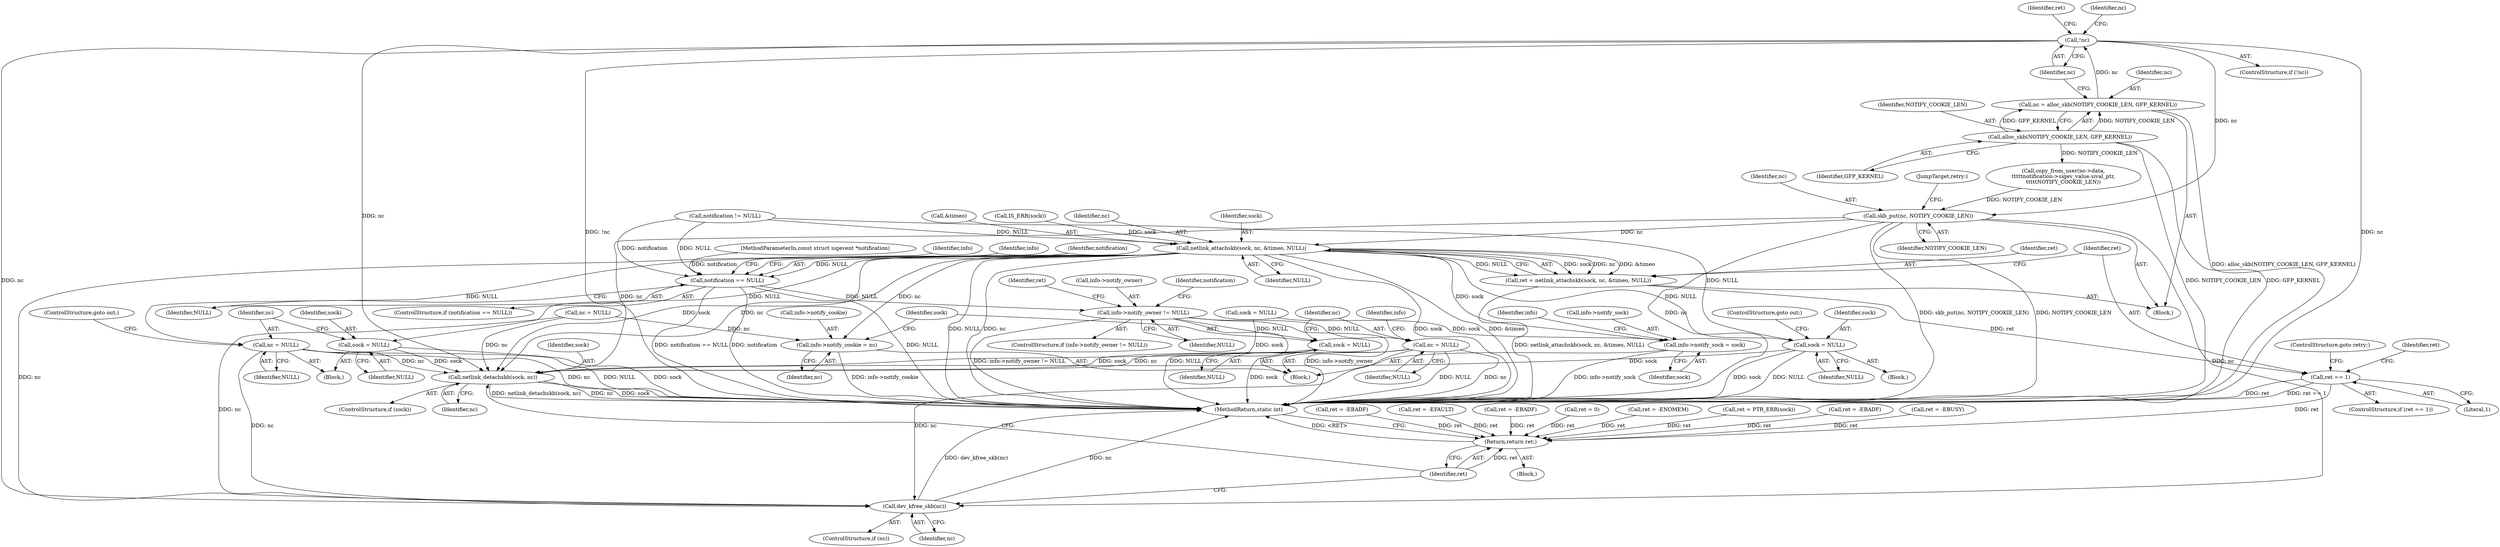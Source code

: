 digraph "0_linux_f991af3daabaecff34684fd51fac80319d1baad1@pointer" {
"1000179" [label="(Call,!nc)"];
"1000173" [label="(Call,nc = alloc_skb(NOTIFY_COOKIE_LEN, GFP_KERNEL))"];
"1000175" [label="(Call,alloc_skb(NOTIFY_COOKIE_LEN, GFP_KERNEL))"];
"1000204" [label="(Call,skb_put(nc, NOTIFY_COOKIE_LEN))"];
"1000250" [label="(Call,netlink_attachskb(sock, nc, &timeo, NULL))"];
"1000241" [label="(Call,sock = NULL)"];
"1000459" [label="(Call,netlink_detachskb(sock, nc))"];
"1000248" [label="(Call,ret = netlink_attachskb(sock, nc, &timeo, NULL))"];
"1000257" [label="(Call,ret == 1)"];
"1000467" [label="(Return,return ret;)"];
"1000264" [label="(Call,sock = NULL)"];
"1000267" [label="(Call,nc = NULL)"];
"1000465" [label="(Call,dev_kfree_skb(nc))"];
"1000321" [label="(Call,notification == NULL)"];
"1000347" [label="(Call,info->notify_owner != NULL)"];
"1000384" [label="(Call,sock = NULL)"];
"1000387" [label="(Call,nc = NULL)"];
"1000374" [label="(Call,info->notify_sock = sock)"];
"1000379" [label="(Call,info->notify_cookie = nc)"];
"1000263" [label="(Block,)"];
"1000249" [label="(Identifier,ret)"];
"1000461" [label="(Identifier,nc)"];
"1000116" [label="(Call,nc = NULL)"];
"1000393" [label="(Identifier,info)"];
"1000384" [label="(Call,sock = NULL)"];
"1000378" [label="(Identifier,sock)"];
"1000257" [label="(Call,ret == 1)"];
"1000250" [label="(Call,netlink_attachskb(sock, nc, &timeo, NULL))"];
"1000320" [label="(ControlStructure,if (notification == NULL))"];
"1000303" [label="(Call,ret = -EBADF)"];
"1000176" [label="(Identifier,NOTIFY_COOKIE_LEN)"];
"1000199" [label="(Call,ret = -EFAULT)"];
"1000266" [label="(Identifier,NULL)"];
"1000179" [label="(Call,!nc)"];
"1000281" [label="(Call,ret = -EBADF)"];
"1000312" [label="(Call,ret = 0)"];
"1000270" [label="(ControlStructure,goto out;)"];
"1000469" [label="(MethodReturn,static int)"];
"1000349" [label="(Identifier,info)"];
"1000463" [label="(ControlStructure,if (nc))"];
"1000183" [label="(Identifier,ret)"];
"1000380" [label="(Call,info->notify_cookie)"];
"1000361" [label="(Identifier,notification)"];
"1000123" [label="(Call,notification != NULL)"];
"1000374" [label="(Call,info->notify_sock = sock)"];
"1000243" [label="(Identifier,NULL)"];
"1000177" [label="(Identifier,GFP_KERNEL)"];
"1000328" [label="(Identifier,info)"];
"1000236" [label="(Block,)"];
"1000205" [label="(Identifier,nc)"];
"1000468" [label="(Identifier,ret)"];
"1000174" [label="(Identifier,nc)"];
"1000363" [label="(Block,)"];
"1000323" [label="(Identifier,NULL)"];
"1000260" [label="(ControlStructure,goto retry;)"];
"1000385" [label="(Identifier,sock)"];
"1000190" [label="(Identifier,nc)"];
"1000182" [label="(Call,ret = -ENOMEM)"];
"1000381" [label="(Identifier,info)"];
"1000346" [label="(ControlStructure,if (info->notify_owner != NULL))"];
"1000375" [label="(Call,info->notify_sock)"];
"1000259" [label="(Literal,1)"];
"1000207" [label="(JumpTarget,retry:)"];
"1000244" [label="(ControlStructure,goto out;)"];
"1000237" [label="(Call,ret = PTR_ERR(sock))"];
"1000267" [label="(Call,nc = NULL)"];
"1000387" [label="(Call,nc = NULL)"];
"1000251" [label="(Identifier,sock)"];
"1000268" [label="(Identifier,nc)"];
"1000119" [label="(Call,sock = NULL)"];
"1000354" [label="(Identifier,ret)"];
"1000457" [label="(ControlStructure,if (sock))"];
"1000256" [label="(ControlStructure,if (ret == 1))"];
"1000188" [label="(Call,copy_from_user(nc->data,\n\t\t\t\t\tnotification->sigev_value.sival_ptr,\n\t\t\t\t\tNOTIFY_COOKIE_LEN))"];
"1000264" [label="(Call,sock = NULL)"];
"1000348" [label="(Call,info->notify_owner)"];
"1000322" [label="(Identifier,notification)"];
"1000206" [label="(Identifier,NOTIFY_COOKIE_LEN)"];
"1000466" [label="(Identifier,nc)"];
"1000467" [label="(Return,return ret;)"];
"1000220" [label="(Call,ret = -EBADF)"];
"1000180" [label="(Identifier,nc)"];
"1000253" [label="(Call,&timeo)"];
"1000351" [label="(Identifier,NULL)"];
"1000460" [label="(Identifier,sock)"];
"1000234" [label="(Call,IS_ERR(sock))"];
"1000388" [label="(Identifier,nc)"];
"1000248" [label="(Call,ret = netlink_attachskb(sock, nc, &timeo, NULL))"];
"1000459" [label="(Call,netlink_detachskb(sock, nc))"];
"1000269" [label="(Identifier,NULL)"];
"1000386" [label="(Identifier,NULL)"];
"1000265" [label="(Identifier,sock)"];
"1000175" [label="(Call,alloc_skb(NOTIFY_COOKIE_LEN, GFP_KERNEL))"];
"1000465" [label="(Call,dev_kfree_skb(nc))"];
"1000204" [label="(Call,skb_put(nc, NOTIFY_COOKIE_LEN))"];
"1000242" [label="(Identifier,sock)"];
"1000383" [label="(Identifier,nc)"];
"1000262" [label="(Identifier,ret)"];
"1000258" [label="(Identifier,ret)"];
"1000389" [label="(Identifier,NULL)"];
"1000178" [label="(ControlStructure,if (!nc))"];
"1000173" [label="(Call,nc = alloc_skb(NOTIFY_COOKIE_LEN, GFP_KERNEL))"];
"1000241" [label="(Call,sock = NULL)"];
"1000347" [label="(Call,info->notify_owner != NULL)"];
"1000379" [label="(Call,info->notify_cookie = nc)"];
"1000105" [label="(MethodParameterIn,const struct sigevent *notification)"];
"1000321" [label="(Call,notification == NULL)"];
"1000252" [label="(Identifier,nc)"];
"1000353" [label="(Call,ret = -EBUSY)"];
"1000106" [label="(Block,)"];
"1000171" [label="(Block,)"];
"1000255" [label="(Identifier,NULL)"];
"1000179" -> "1000178"  [label="AST: "];
"1000179" -> "1000180"  [label="CFG: "];
"1000180" -> "1000179"  [label="AST: "];
"1000183" -> "1000179"  [label="CFG: "];
"1000190" -> "1000179"  [label="CFG: "];
"1000179" -> "1000469"  [label="DDG: !nc"];
"1000179" -> "1000469"  [label="DDG: nc"];
"1000173" -> "1000179"  [label="DDG: nc"];
"1000179" -> "1000204"  [label="DDG: nc"];
"1000179" -> "1000459"  [label="DDG: nc"];
"1000179" -> "1000465"  [label="DDG: nc"];
"1000173" -> "1000171"  [label="AST: "];
"1000173" -> "1000175"  [label="CFG: "];
"1000174" -> "1000173"  [label="AST: "];
"1000175" -> "1000173"  [label="AST: "];
"1000180" -> "1000173"  [label="CFG: "];
"1000173" -> "1000469"  [label="DDG: alloc_skb(NOTIFY_COOKIE_LEN, GFP_KERNEL)"];
"1000175" -> "1000173"  [label="DDG: NOTIFY_COOKIE_LEN"];
"1000175" -> "1000173"  [label="DDG: GFP_KERNEL"];
"1000175" -> "1000177"  [label="CFG: "];
"1000176" -> "1000175"  [label="AST: "];
"1000177" -> "1000175"  [label="AST: "];
"1000175" -> "1000469"  [label="DDG: NOTIFY_COOKIE_LEN"];
"1000175" -> "1000469"  [label="DDG: GFP_KERNEL"];
"1000175" -> "1000188"  [label="DDG: NOTIFY_COOKIE_LEN"];
"1000204" -> "1000171"  [label="AST: "];
"1000204" -> "1000206"  [label="CFG: "];
"1000205" -> "1000204"  [label="AST: "];
"1000206" -> "1000204"  [label="AST: "];
"1000207" -> "1000204"  [label="CFG: "];
"1000204" -> "1000469"  [label="DDG: NOTIFY_COOKIE_LEN"];
"1000204" -> "1000469"  [label="DDG: nc"];
"1000204" -> "1000469"  [label="DDG: skb_put(nc, NOTIFY_COOKIE_LEN)"];
"1000188" -> "1000204"  [label="DDG: NOTIFY_COOKIE_LEN"];
"1000204" -> "1000250"  [label="DDG: nc"];
"1000204" -> "1000459"  [label="DDG: nc"];
"1000204" -> "1000465"  [label="DDG: nc"];
"1000250" -> "1000248"  [label="AST: "];
"1000250" -> "1000255"  [label="CFG: "];
"1000251" -> "1000250"  [label="AST: "];
"1000252" -> "1000250"  [label="AST: "];
"1000253" -> "1000250"  [label="AST: "];
"1000255" -> "1000250"  [label="AST: "];
"1000248" -> "1000250"  [label="CFG: "];
"1000250" -> "1000469"  [label="DDG: sock"];
"1000250" -> "1000469"  [label="DDG: &timeo"];
"1000250" -> "1000469"  [label="DDG: NULL"];
"1000250" -> "1000469"  [label="DDG: nc"];
"1000250" -> "1000241"  [label="DDG: NULL"];
"1000250" -> "1000248"  [label="DDG: sock"];
"1000250" -> "1000248"  [label="DDG: nc"];
"1000250" -> "1000248"  [label="DDG: &timeo"];
"1000250" -> "1000248"  [label="DDG: NULL"];
"1000234" -> "1000250"  [label="DDG: sock"];
"1000123" -> "1000250"  [label="DDG: NULL"];
"1000250" -> "1000264"  [label="DDG: NULL"];
"1000250" -> "1000267"  [label="DDG: NULL"];
"1000250" -> "1000321"  [label="DDG: NULL"];
"1000250" -> "1000374"  [label="DDG: sock"];
"1000250" -> "1000379"  [label="DDG: nc"];
"1000250" -> "1000459"  [label="DDG: sock"];
"1000250" -> "1000459"  [label="DDG: nc"];
"1000250" -> "1000465"  [label="DDG: nc"];
"1000241" -> "1000236"  [label="AST: "];
"1000241" -> "1000243"  [label="CFG: "];
"1000242" -> "1000241"  [label="AST: "];
"1000243" -> "1000241"  [label="AST: "];
"1000244" -> "1000241"  [label="CFG: "];
"1000241" -> "1000469"  [label="DDG: sock"];
"1000241" -> "1000469"  [label="DDG: NULL"];
"1000123" -> "1000241"  [label="DDG: NULL"];
"1000241" -> "1000459"  [label="DDG: sock"];
"1000459" -> "1000457"  [label="AST: "];
"1000459" -> "1000461"  [label="CFG: "];
"1000460" -> "1000459"  [label="AST: "];
"1000461" -> "1000459"  [label="AST: "];
"1000468" -> "1000459"  [label="CFG: "];
"1000459" -> "1000469"  [label="DDG: nc"];
"1000459" -> "1000469"  [label="DDG: sock"];
"1000459" -> "1000469"  [label="DDG: netlink_detachskb(sock, nc)"];
"1000264" -> "1000459"  [label="DDG: sock"];
"1000119" -> "1000459"  [label="DDG: sock"];
"1000384" -> "1000459"  [label="DDG: sock"];
"1000116" -> "1000459"  [label="DDG: nc"];
"1000387" -> "1000459"  [label="DDG: nc"];
"1000267" -> "1000459"  [label="DDG: nc"];
"1000248" -> "1000171"  [label="AST: "];
"1000249" -> "1000248"  [label="AST: "];
"1000258" -> "1000248"  [label="CFG: "];
"1000248" -> "1000469"  [label="DDG: netlink_attachskb(sock, nc, &timeo, NULL)"];
"1000248" -> "1000257"  [label="DDG: ret"];
"1000257" -> "1000256"  [label="AST: "];
"1000257" -> "1000259"  [label="CFG: "];
"1000258" -> "1000257"  [label="AST: "];
"1000259" -> "1000257"  [label="AST: "];
"1000260" -> "1000257"  [label="CFG: "];
"1000262" -> "1000257"  [label="CFG: "];
"1000257" -> "1000469"  [label="DDG: ret"];
"1000257" -> "1000469"  [label="DDG: ret == 1"];
"1000257" -> "1000467"  [label="DDG: ret"];
"1000467" -> "1000106"  [label="AST: "];
"1000467" -> "1000468"  [label="CFG: "];
"1000468" -> "1000467"  [label="AST: "];
"1000469" -> "1000467"  [label="CFG: "];
"1000467" -> "1000469"  [label="DDG: <RET>"];
"1000468" -> "1000467"  [label="DDG: ret"];
"1000220" -> "1000467"  [label="DDG: ret"];
"1000281" -> "1000467"  [label="DDG: ret"];
"1000303" -> "1000467"  [label="DDG: ret"];
"1000199" -> "1000467"  [label="DDG: ret"];
"1000353" -> "1000467"  [label="DDG: ret"];
"1000182" -> "1000467"  [label="DDG: ret"];
"1000312" -> "1000467"  [label="DDG: ret"];
"1000237" -> "1000467"  [label="DDG: ret"];
"1000264" -> "1000263"  [label="AST: "];
"1000264" -> "1000266"  [label="CFG: "];
"1000265" -> "1000264"  [label="AST: "];
"1000266" -> "1000264"  [label="AST: "];
"1000268" -> "1000264"  [label="CFG: "];
"1000264" -> "1000469"  [label="DDG: sock"];
"1000267" -> "1000263"  [label="AST: "];
"1000267" -> "1000269"  [label="CFG: "];
"1000268" -> "1000267"  [label="AST: "];
"1000269" -> "1000267"  [label="AST: "];
"1000270" -> "1000267"  [label="CFG: "];
"1000267" -> "1000469"  [label="DDG: NULL"];
"1000267" -> "1000469"  [label="DDG: nc"];
"1000267" -> "1000465"  [label="DDG: nc"];
"1000465" -> "1000463"  [label="AST: "];
"1000465" -> "1000466"  [label="CFG: "];
"1000466" -> "1000465"  [label="AST: "];
"1000468" -> "1000465"  [label="CFG: "];
"1000465" -> "1000469"  [label="DDG: dev_kfree_skb(nc)"];
"1000465" -> "1000469"  [label="DDG: nc"];
"1000116" -> "1000465"  [label="DDG: nc"];
"1000387" -> "1000465"  [label="DDG: nc"];
"1000321" -> "1000320"  [label="AST: "];
"1000321" -> "1000323"  [label="CFG: "];
"1000322" -> "1000321"  [label="AST: "];
"1000323" -> "1000321"  [label="AST: "];
"1000328" -> "1000321"  [label="CFG: "];
"1000349" -> "1000321"  [label="CFG: "];
"1000321" -> "1000469"  [label="DDG: notification"];
"1000321" -> "1000469"  [label="DDG: NULL"];
"1000321" -> "1000469"  [label="DDG: notification == NULL"];
"1000123" -> "1000321"  [label="DDG: notification"];
"1000123" -> "1000321"  [label="DDG: NULL"];
"1000105" -> "1000321"  [label="DDG: notification"];
"1000321" -> "1000347"  [label="DDG: NULL"];
"1000347" -> "1000346"  [label="AST: "];
"1000347" -> "1000351"  [label="CFG: "];
"1000348" -> "1000347"  [label="AST: "];
"1000351" -> "1000347"  [label="AST: "];
"1000354" -> "1000347"  [label="CFG: "];
"1000361" -> "1000347"  [label="CFG: "];
"1000347" -> "1000469"  [label="DDG: NULL"];
"1000347" -> "1000469"  [label="DDG: info->notify_owner"];
"1000347" -> "1000469"  [label="DDG: info->notify_owner != NULL"];
"1000347" -> "1000384"  [label="DDG: NULL"];
"1000347" -> "1000387"  [label="DDG: NULL"];
"1000384" -> "1000363"  [label="AST: "];
"1000384" -> "1000386"  [label="CFG: "];
"1000385" -> "1000384"  [label="AST: "];
"1000386" -> "1000384"  [label="AST: "];
"1000388" -> "1000384"  [label="CFG: "];
"1000384" -> "1000469"  [label="DDG: sock"];
"1000387" -> "1000363"  [label="AST: "];
"1000387" -> "1000389"  [label="CFG: "];
"1000388" -> "1000387"  [label="AST: "];
"1000389" -> "1000387"  [label="AST: "];
"1000393" -> "1000387"  [label="CFG: "];
"1000387" -> "1000469"  [label="DDG: NULL"];
"1000387" -> "1000469"  [label="DDG: nc"];
"1000374" -> "1000363"  [label="AST: "];
"1000374" -> "1000378"  [label="CFG: "];
"1000375" -> "1000374"  [label="AST: "];
"1000378" -> "1000374"  [label="AST: "];
"1000381" -> "1000374"  [label="CFG: "];
"1000374" -> "1000469"  [label="DDG: info->notify_sock"];
"1000119" -> "1000374"  [label="DDG: sock"];
"1000379" -> "1000363"  [label="AST: "];
"1000379" -> "1000383"  [label="CFG: "];
"1000380" -> "1000379"  [label="AST: "];
"1000383" -> "1000379"  [label="AST: "];
"1000385" -> "1000379"  [label="CFG: "];
"1000379" -> "1000469"  [label="DDG: info->notify_cookie"];
"1000116" -> "1000379"  [label="DDG: nc"];
}
